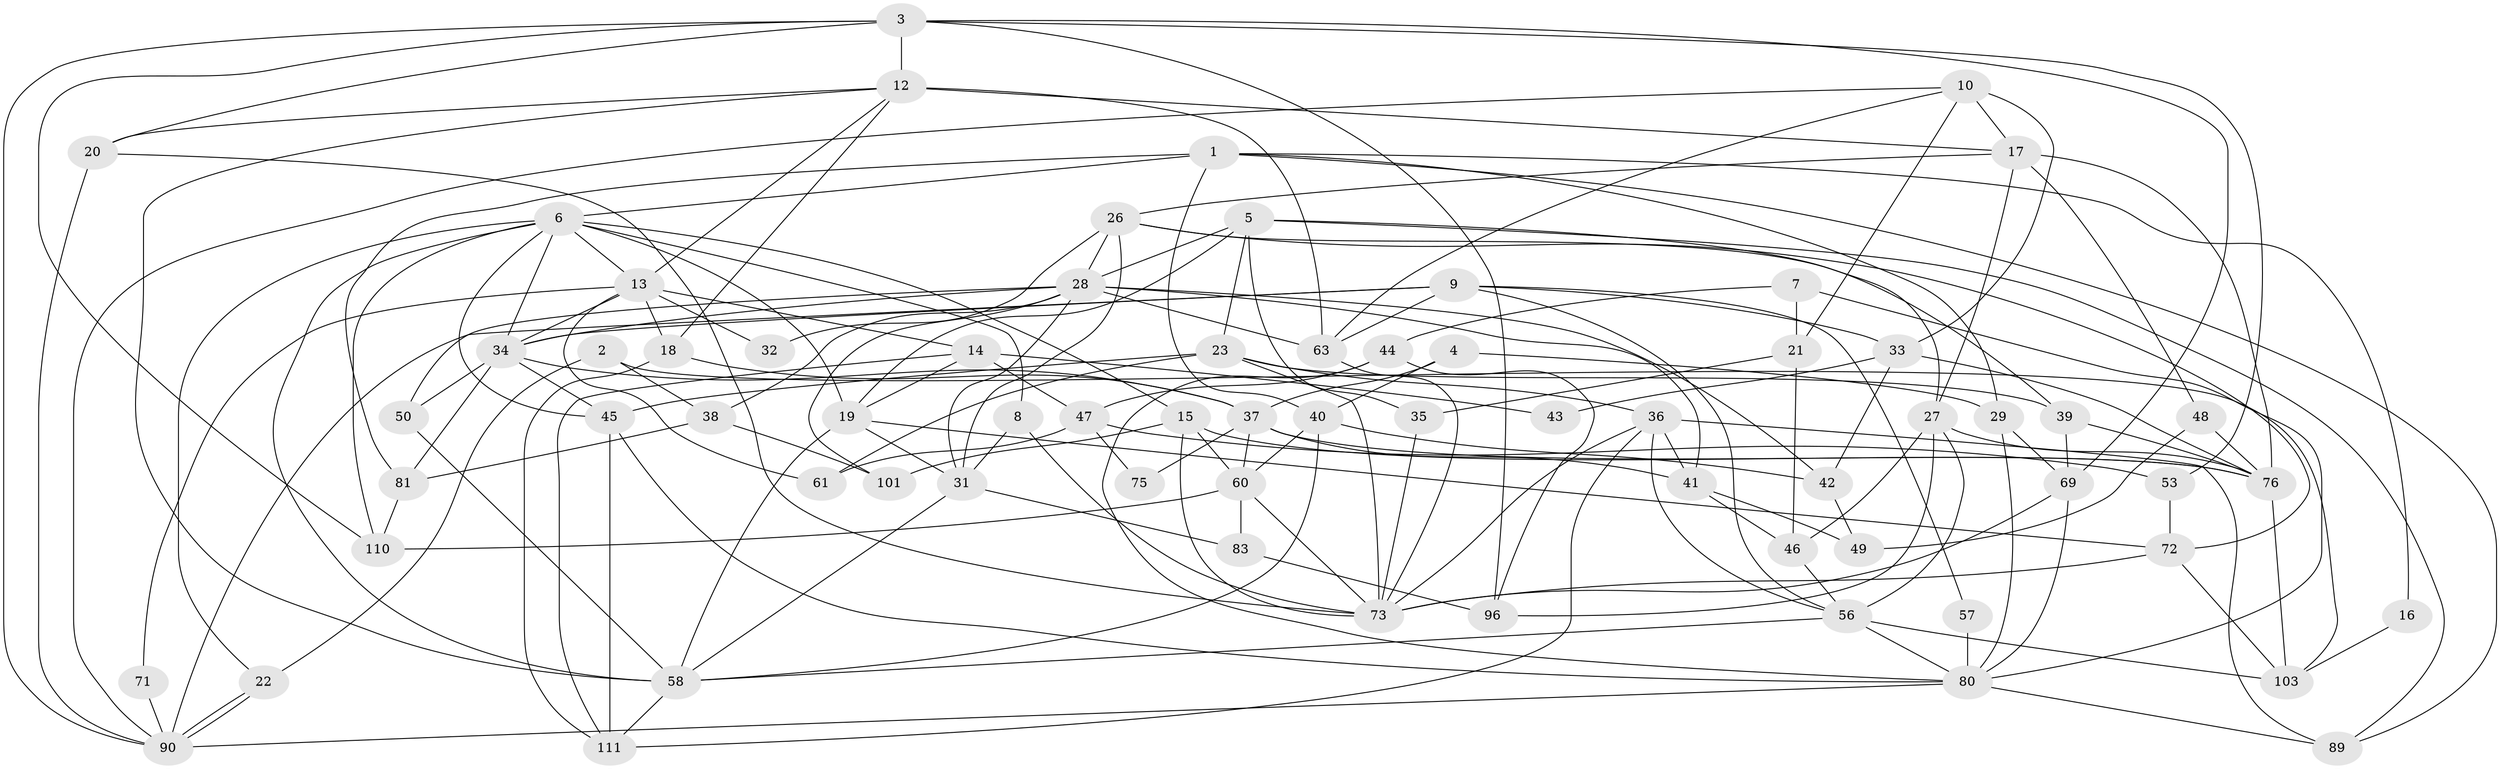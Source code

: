 // Generated by graph-tools (version 1.1) at 2025/52/02/27/25 19:52:03]
// undirected, 69 vertices, 171 edges
graph export_dot {
graph [start="1"]
  node [color=gray90,style=filled];
  1 [super="+11"];
  2;
  3 [super="+106"];
  4;
  5 [super="+108"];
  6 [super="+94"];
  7;
  8;
  9 [super="+51"];
  10;
  12 [super="+64"];
  13 [super="+24"];
  14 [super="+25"];
  15 [super="+93"];
  16;
  17 [super="+30"];
  18;
  19 [super="+54"];
  20;
  21 [super="+105"];
  22;
  23 [super="+59"];
  26 [super="+62"];
  27 [super="+68"];
  28 [super="+84"];
  29;
  31 [super="+91"];
  32;
  33 [super="+77"];
  34 [super="+55"];
  35;
  36 [super="+107"];
  37 [super="+78"];
  38 [super="+65"];
  39 [super="+92"];
  40 [super="+98"];
  41 [super="+52"];
  42 [super="+104"];
  43;
  44;
  45 [super="+79"];
  46 [super="+66"];
  47 [super="+102"];
  48;
  49;
  50;
  53;
  56 [super="+87"];
  57;
  58 [super="+85"];
  60 [super="+67"];
  61 [super="+82"];
  63 [super="+70"];
  69;
  71;
  72 [super="+97"];
  73 [super="+74"];
  75;
  76 [super="+88"];
  80 [super="+86"];
  81 [super="+99"];
  83 [super="+95"];
  89;
  90 [super="+100"];
  96;
  101;
  103 [super="+109"];
  110;
  111;
  1 -- 6;
  1 -- 40;
  1 -- 16;
  1 -- 29;
  1 -- 89;
  1 -- 81;
  2 -- 22;
  2 -- 103;
  2 -- 38;
  3 -- 90;
  3 -- 12;
  3 -- 96;
  3 -- 20;
  3 -- 69;
  3 -- 53;
  3 -- 110;
  4 -- 29;
  4 -- 37;
  4 -- 40;
  5 -- 27;
  5 -- 35;
  5 -- 89;
  5 -- 19;
  5 -- 28;
  5 -- 23;
  6 -- 15;
  6 -- 8;
  6 -- 13;
  6 -- 22;
  6 -- 45;
  6 -- 110;
  6 -- 34;
  6 -- 58;
  6 -- 19;
  7 -- 44;
  7 -- 21;
  7 -- 80;
  8 -- 73;
  8 -- 31;
  9 -- 63;
  9 -- 57;
  9 -- 33;
  9 -- 56;
  9 -- 90;
  9 -- 34;
  10 -- 17;
  10 -- 21;
  10 -- 63;
  10 -- 90;
  10 -- 33;
  12 -- 63;
  12 -- 13;
  12 -- 17;
  12 -- 18;
  12 -- 20;
  12 -- 58;
  13 -- 61;
  13 -- 71;
  13 -- 32;
  13 -- 18;
  13 -- 14;
  13 -- 34;
  14 -- 111;
  14 -- 43;
  14 -- 19;
  14 -- 47;
  15 -- 76 [weight=3];
  15 -- 101;
  15 -- 73;
  15 -- 60;
  16 -- 103;
  17 -- 27;
  17 -- 48;
  17 -- 76;
  17 -- 26;
  18 -- 111;
  18 -- 37;
  19 -- 58;
  19 -- 72;
  19 -- 31;
  20 -- 73;
  20 -- 90;
  21 -- 35;
  21 -- 46;
  22 -- 90;
  22 -- 90;
  23 -- 73;
  23 -- 61;
  23 -- 36;
  23 -- 45;
  23 -- 39;
  26 -- 31;
  26 -- 39;
  26 -- 72;
  26 -- 32;
  26 -- 28;
  27 -- 96;
  27 -- 76;
  27 -- 46;
  27 -- 56 [weight=2];
  28 -- 63;
  28 -- 41 [weight=2];
  28 -- 38;
  28 -- 101;
  28 -- 50;
  28 -- 31;
  28 -- 34;
  28 -- 42;
  29 -- 80;
  29 -- 69;
  31 -- 58;
  31 -- 83;
  33 -- 43;
  33 -- 42;
  33 -- 76;
  34 -- 50;
  34 -- 81;
  34 -- 37;
  34 -- 45;
  35 -- 73;
  36 -- 73;
  36 -- 41;
  36 -- 56;
  36 -- 89;
  36 -- 111;
  37 -- 75 [weight=2];
  37 -- 76;
  37 -- 41;
  37 -- 60;
  38 -- 101;
  38 -- 81;
  39 -- 69;
  39 -- 76;
  40 -- 58;
  40 -- 60;
  40 -- 42 [weight=2];
  41 -- 49;
  41 -- 46;
  42 -- 49;
  44 -- 47;
  44 -- 96;
  44 -- 80;
  45 -- 80;
  45 -- 111;
  46 -- 56;
  47 -- 75;
  47 -- 53;
  47 -- 61;
  48 -- 49;
  48 -- 76;
  50 -- 58;
  53 -- 72;
  56 -- 103;
  56 -- 80;
  56 -- 58;
  57 -- 80;
  58 -- 111;
  60 -- 73;
  60 -- 83;
  60 -- 110;
  63 -- 73;
  69 -- 73;
  69 -- 80;
  71 -- 90;
  72 -- 103;
  72 -- 73;
  76 -- 103;
  80 -- 89;
  80 -- 90;
  81 -- 110;
  83 -- 96;
}
